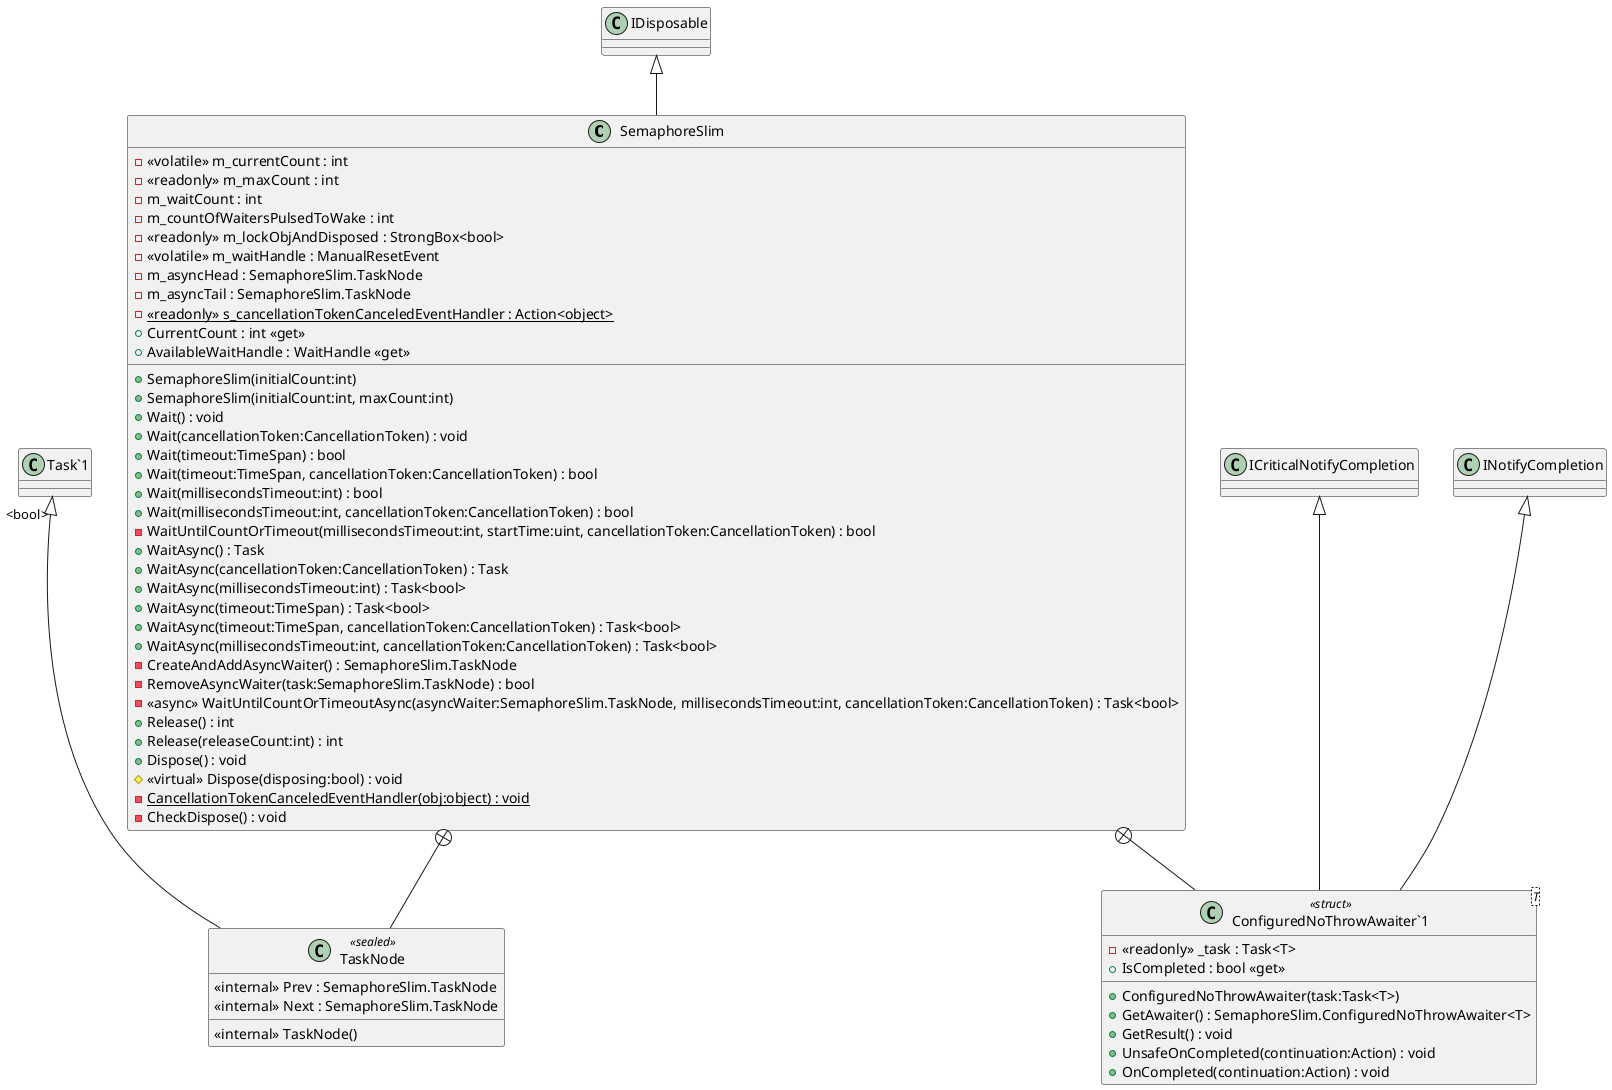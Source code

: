 @startuml
class SemaphoreSlim {
    - <<volatile>> m_currentCount : int
    - <<readonly>> m_maxCount : int
    - m_waitCount : int
    - m_countOfWaitersPulsedToWake : int
    - <<readonly>> m_lockObjAndDisposed : StrongBox<bool>
    - <<volatile>> m_waitHandle : ManualResetEvent
    - m_asyncHead : SemaphoreSlim.TaskNode
    - m_asyncTail : SemaphoreSlim.TaskNode
    - {static} <<readonly>> s_cancellationTokenCanceledEventHandler : Action<object>
    + CurrentCount : int <<get>>
    + AvailableWaitHandle : WaitHandle <<get>>
    + SemaphoreSlim(initialCount:int)
    + SemaphoreSlim(initialCount:int, maxCount:int)
    + Wait() : void
    + Wait(cancellationToken:CancellationToken) : void
    + Wait(timeout:TimeSpan) : bool
    + Wait(timeout:TimeSpan, cancellationToken:CancellationToken) : bool
    + Wait(millisecondsTimeout:int) : bool
    + Wait(millisecondsTimeout:int, cancellationToken:CancellationToken) : bool
    - WaitUntilCountOrTimeout(millisecondsTimeout:int, startTime:uint, cancellationToken:CancellationToken) : bool
    + WaitAsync() : Task
    + WaitAsync(cancellationToken:CancellationToken) : Task
    + WaitAsync(millisecondsTimeout:int) : Task<bool>
    + WaitAsync(timeout:TimeSpan) : Task<bool>
    + WaitAsync(timeout:TimeSpan, cancellationToken:CancellationToken) : Task<bool>
    + WaitAsync(millisecondsTimeout:int, cancellationToken:CancellationToken) : Task<bool>
    - CreateAndAddAsyncWaiter() : SemaphoreSlim.TaskNode
    - RemoveAsyncWaiter(task:SemaphoreSlim.TaskNode) : bool
    - <<async>> WaitUntilCountOrTimeoutAsync(asyncWaiter:SemaphoreSlim.TaskNode, millisecondsTimeout:int, cancellationToken:CancellationToken) : Task<bool>
    + Release() : int
    + Release(releaseCount:int) : int
    + Dispose() : void
    # <<virtual>> Dispose(disposing:bool) : void
    - {static} CancellationTokenCanceledEventHandler(obj:object) : void
    - CheckDispose() : void
}
class TaskNode <<sealed>> {
    <<internal>> Prev : SemaphoreSlim.TaskNode
    <<internal>> Next : SemaphoreSlim.TaskNode
    <<internal>> TaskNode()
}
class "ConfiguredNoThrowAwaiter`1"<T> <<struct>> {
    - <<readonly>> _task : Task<T>
    + ConfiguredNoThrowAwaiter(task:Task<T>)
    + GetAwaiter() : SemaphoreSlim.ConfiguredNoThrowAwaiter<T>
    + IsCompleted : bool <<get>>
    + GetResult() : void
    + UnsafeOnCompleted(continuation:Action) : void
    + OnCompleted(continuation:Action) : void
}
IDisposable <|-- SemaphoreSlim
SemaphoreSlim +-- TaskNode
"Task`1" "<bool>" <|-- TaskNode
SemaphoreSlim +-- "ConfiguredNoThrowAwaiter`1"
ICriticalNotifyCompletion <|-- "ConfiguredNoThrowAwaiter`1"
INotifyCompletion <|-- "ConfiguredNoThrowAwaiter`1"
@enduml
